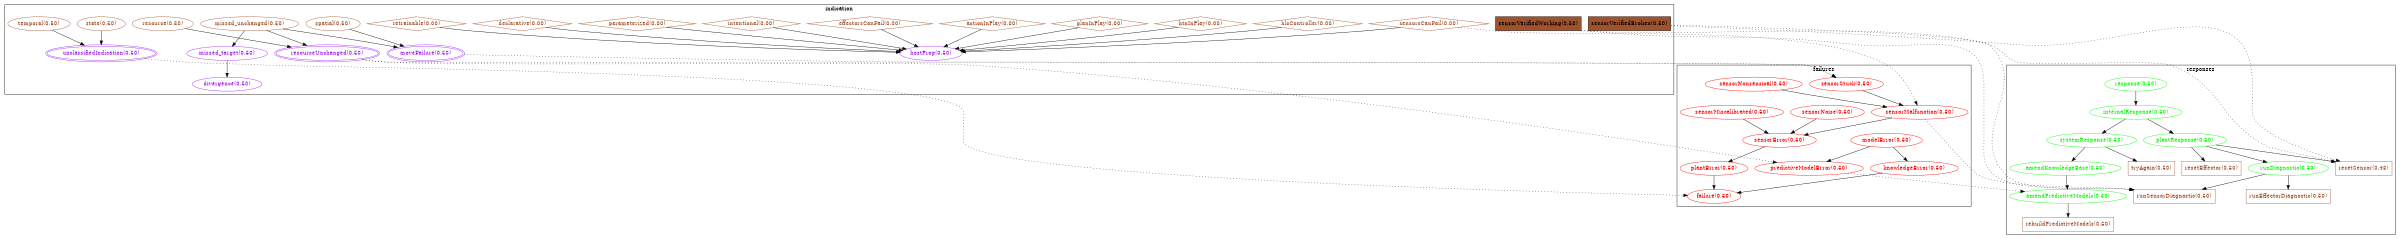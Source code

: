 digraph MCL {
  size="16,20"
  compound=true
  subgraph cluster_indication {
    label = "indication";
    "sensorsCanFail(0.00)" [shape=diamond,color=sienna,fontcolor=sienna];
    "effectorsCanFail(0.00)" [shape=diamond,color=sienna,fontcolor=sienna];
    "intentional(0.00)" [shape=diamond,color=sienna,fontcolor=sienna];
    "parameterized(0.00)" [shape=diamond,color=sienna,fontcolor=sienna];
    "declarative(0.00)" [shape=diamond,color=sienna,fontcolor=sienna];
    "retrainable(0.00)" [shape=diamond,color=sienna,fontcolor=sienna];
    "hlcController(0.00)" [shape=diamond,color=sienna,fontcolor=sienna];
    "htnInPlay(0.00)" [shape=diamond,color=sienna,fontcolor=sienna];
    "planInPlay(0.00)" [shape=diamond,color=sienna,fontcolor=sienna];
    "actionInPlay(0.00)" [shape=diamond,color=sienna,fontcolor=sienna];
    "hostProp(0.50)" [shape=ellipse,color=purple,fontcolor=purple];
    "state(0.50)" [shape=ellipse,color=sienna,fontcolor=sienna];
    "resource(0.50)" [shape=ellipse,color=sienna,fontcolor=sienna];
    "temporal(0.50)" [shape=ellipse,color=sienna,fontcolor=sienna];
    "spatial(0.50)" [shape=ellipse,color=sienna,fontcolor=sienna];
    "unclassifiedIndication(0.50)" [shape=ellipse,color=purple,peripheries=2,fontcolor=purple];
    "divergence(0.50)" [shape=ellipse,color=purple,fontcolor=purple];
    "missed_target(0.50)" [shape=ellipse,color=purple,fontcolor=purple];
    "missed_unchanged(0.50)" [shape=ellipse,color=sienna,fontcolor=sienna];
    "resourceUnchanged(0.50)" [shape=ellipse,color=purple,peripheries=2,fontcolor=purple];
    "moveFailure(0.50)" [shape=ellipse,color=purple,peripheries=2,fontcolor=purple];
    "sensorVerifiedBroken(0.50)" [shape=rectangle,style=filled,fillcolor=sienna];
    "sensorVerifiedWorking(0.50)" [shape=rectangle,style=filled,fillcolor=sienna];
  }
  subgraph cluster_failures {
    label = "failures";
    "failure(0.50)" [shape=ellipse,color=red,fontcolor=red];
    "knowledgeError(0.50)" [shape=ellipse,color=red,fontcolor=red];
    "plantError(0.50)" [shape=ellipse,color=red,fontcolor=red];
    "modelError(0.50)" [shape=ellipse,color=red,fontcolor=red];
    "predictiveModelError(0.50)" [shape=ellipse,color=red,fontcolor=red];
    "sensorError(0.50)" [shape=ellipse,color=red,fontcolor=red];
    "sensorNoise(0.50)" [shape=ellipse,color=red,fontcolor=red];
    "sensorMiscalibrated(0.50)" [shape=ellipse,color=red,fontcolor=red];
    "sensorMalfunction(0.50)" [shape=ellipse,color=red,fontcolor=red];
    "sensorStuck(0.50)" [shape=ellipse,color=red,fontcolor=red];
    "sensorNonsensical(0.50)" [shape=ellipse,color=red,fontcolor=red];
  }
  subgraph cluster_responses {
    label = "responses";
    "response(0.50)" [shape=ellipse,color=green,fontcolor=green];
    "internalResponse(0.50)" [shape=ellipse,color=green,fontcolor=green];
    "plantResponse(0.50)" [shape=ellipse,color=green,fontcolor=green];
    "systemResponse(0.50)" [shape=ellipse,color=green,fontcolor=green];
    "runDiagnostic(0.50)" [shape=ellipse,color=green,fontcolor=green];
    "runSensorDiagnostic(0.50)" [shape=rectangle,color=sienna,fontcolor=sienna];
    "runEffectorDiagnostic(0.50)" [shape=rectangle,color=sienna,fontcolor=sienna];
    "resetSensor(0.43)" [shape=rectangle,color=sienna,fontcolor=sienna];
    "resetEffector(0.50)" [shape=rectangle,color=sienna,fontcolor=sienna];
    "amendKnowledgeBase(0.50)" [shape=ellipse,color=green,fontcolor=green];
    "amendPredictiveModels(0.50)" [shape=ellipse,color=green,fontcolor=green];
    "rebuildPredictiveModels(0.50)" [shape=rectangle,color=sienna,fontcolor=sienna];
    "tryAgain(0.50)" [shape=rectangle,color=sienna,fontcolor=sienna];
  }
  "intentional(0.00)" -> "hostProp(0.50)";
  "effectorsCanFail(0.00)" -> "hostProp(0.50)";
  "sensorsCanFail(0.00)" -> "hostProp(0.50)";
  "parameterized(0.00)" -> "hostProp(0.50)";
  "declarative(0.00)" -> "hostProp(0.50)";
  "retrainable(0.00)" -> "hostProp(0.50)";
  "hlcController(0.00)" -> "hostProp(0.50)";
  "htnInPlay(0.00)" -> "hostProp(0.50)";
  "planInPlay(0.00)" -> "hostProp(0.50)";
  "actionInPlay(0.00)" -> "hostProp(0.50)";
  "state(0.50)" -> "unclassifiedIndication(0.50)";
  "temporal(0.50)" -> "unclassifiedIndication(0.50)";
  "missed_target(0.50)" -> "divergence(0.50)";
  "missed_unchanged(0.50)" -> "missed_target(0.50)";
  "resource(0.50)" -> "resourceUnchanged(0.50)";
  "missed_unchanged(0.50)" -> "resourceUnchanged(0.50)";
  "spatial(0.50)" -> "moveFailure(0.50)";
  "missed_unchanged(0.50)" -> "moveFailure(0.50)";
  "knowledgeError(0.50)" -> "failure(0.50)";
  "plantError(0.50)" -> "failure(0.50)";
  "unclassifiedIndication(0.50)" -> "failure(0.50)" [style = dotted];
  "modelError(0.50)" -> "knowledgeError(0.50)";
  "sensorError(0.50)" -> "plantError(0.50)";
  "modelError(0.50)" -> "predictiveModelError(0.50)";
  "resourceUnchanged(0.50)" -> "predictiveModelError(0.50)" [style = dotted];
  "sensorNoise(0.50)" -> "sensorError(0.50)";
  "sensorMiscalibrated(0.50)" -> "sensorError(0.50)";
  "sensorMalfunction(0.50)" -> "sensorError(0.50)";
  "sensorStuck(0.50)" -> "sensorMalfunction(0.50)";
  "sensorNonsensical(0.50)" -> "sensorMalfunction(0.50)";
  "sensorsCanFail(0.00)" -> "sensorMalfunction(0.50)" [style = dotted];
  "resourceUnchanged(0.50)" -> "sensorStuck(0.50)" [style = dotted];
  "moveFailure(0.50)" -> "sensorStuck(0.50)" [style = dotted];
  "response(0.50)" -> "internalResponse(0.50)";
  "internalResponse(0.50)" -> "plantResponse(0.50)";
  "internalResponse(0.50)" -> "systemResponse(0.50)";
  "plantResponse(0.50)" -> "runDiagnostic(0.50)";
  "runDiagnostic(0.50)" -> "runSensorDiagnostic(0.50)";
  "sensorVerifiedBroken(0.50)" -> "runSensorDiagnostic(0.50)" [style = dotted];
  "sensorVerifiedWorking(0.50)" -> "runSensorDiagnostic(0.50)" [style = dotted];
  "sensorMalfunction(0.50)" -> "runSensorDiagnostic(0.50)" [style = dotted];
  "runDiagnostic(0.50)" -> "runEffectorDiagnostic(0.50)";
  "plantResponse(0.50)" -> "resetSensor(0.43)";
  "sensorVerifiedBroken(0.50)" -> "resetSensor(0.43)" [style = dotted];
  "sensorVerifiedWorking(0.50)" -> "resetSensor(0.43)" [style = dotted];
  "plantResponse(0.50)" -> "resetEffector(0.50)";
  "systemResponse(0.50)" -> "amendKnowledgeBase(0.50)";
  "amendKnowledgeBase(0.50)" -> "amendPredictiveModels(0.50)";
  "predictiveModelError(0.50)" -> "amendPredictiveModels(0.50)" [style = dotted];
  "amendPredictiveModels(0.50)" -> "rebuildPredictiveModels(0.50)";
  "systemResponse(0.50)" -> "tryAgain(0.50)";
}
